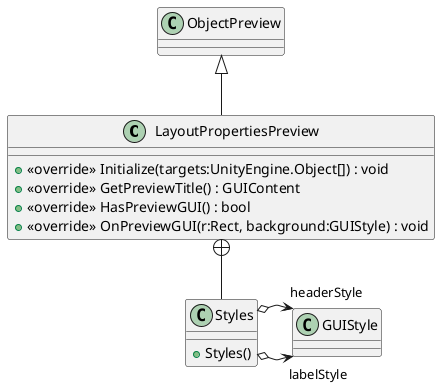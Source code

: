 @startuml
class LayoutPropertiesPreview {
    + <<override>> Initialize(targets:UnityEngine.Object[]) : void
    + <<override>> GetPreviewTitle() : GUIContent
    + <<override>> HasPreviewGUI() : bool
    + <<override>> OnPreviewGUI(r:Rect, background:GUIStyle) : void
}
class Styles {
    + Styles()
}
ObjectPreview <|-- LayoutPropertiesPreview
LayoutPropertiesPreview +-- Styles
Styles o-> "labelStyle" GUIStyle
Styles o-> "headerStyle" GUIStyle
@enduml
